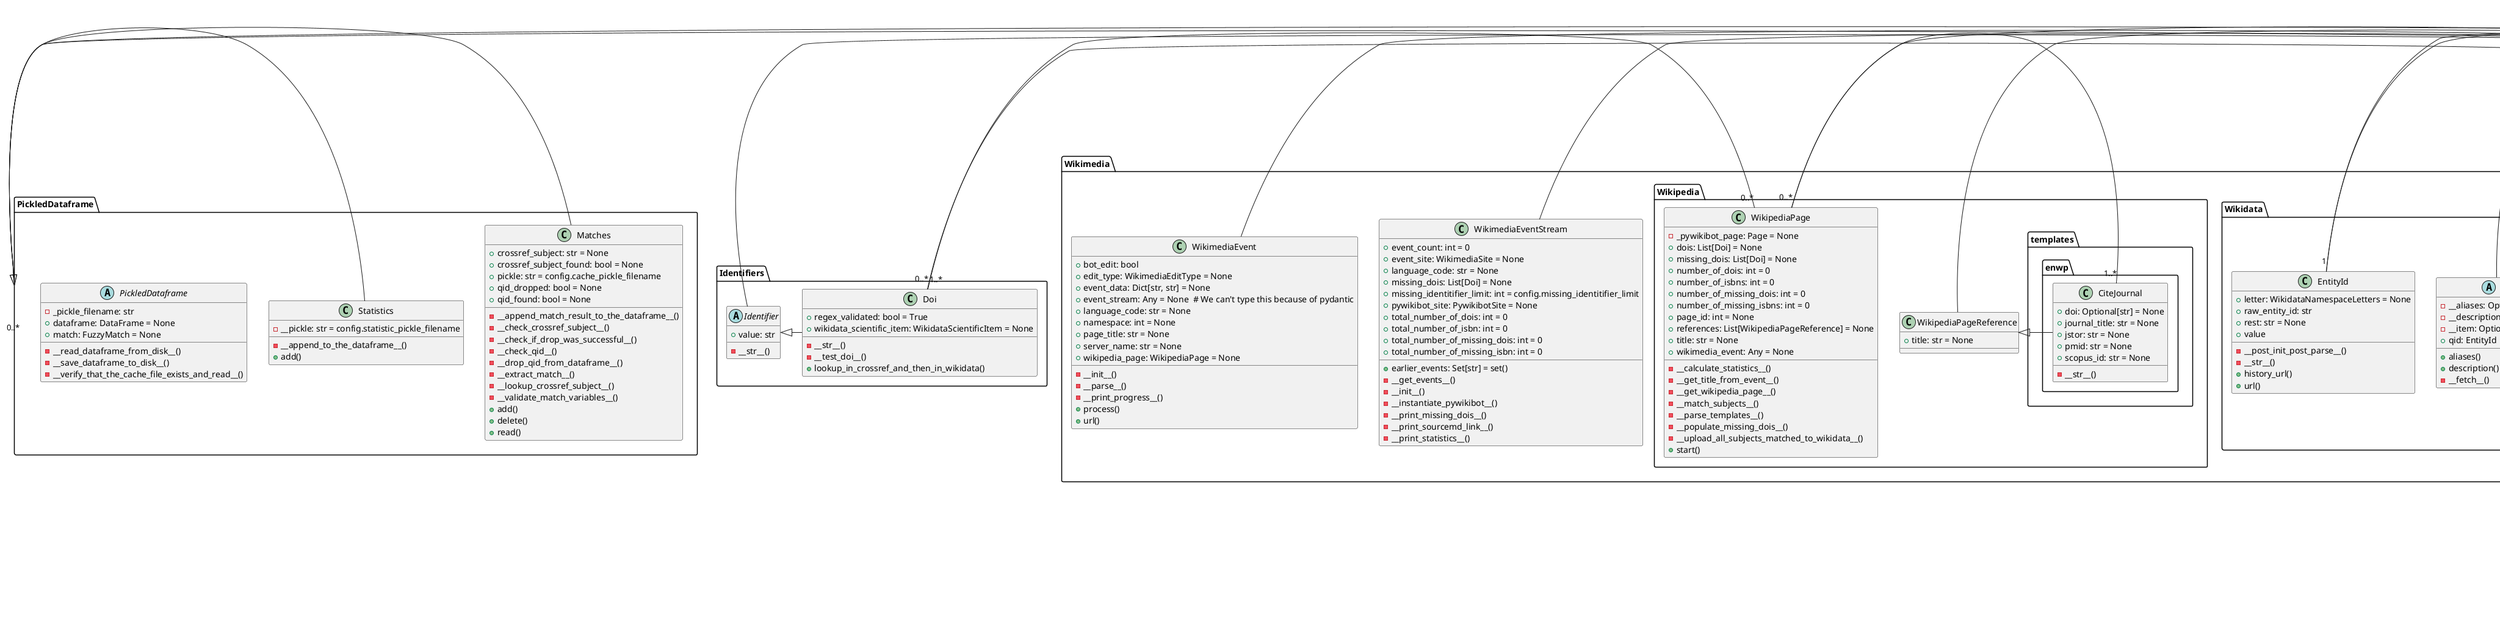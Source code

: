 @startuml
'https://plantuml.com/class-diagram

'BaseModel is not included in the hierarchy

abstract class BaseModel

package Identifiers {
    abstract class Identifier
    {
    +value: str
    -__str__()
    }
    class Doi
    {
    +regex_validated: bool = True
    +wikidata_scientific_item: WikidataScientificItem = None
    -__str__()
    -__test_doi__()
    +lookup_in_crossref_and_then_in_wikidata()
    }
}



package PickledDataframe {
    abstract class PickledDataframe
    {
    -_pickle_filename: str
    +dataframe: DataFrame = None
    +match: FuzzyMatch = None
    -__read_dataframe_from_disk__()
    -__save_dataframe_to_disk__()
    -__verify_that_the_cache_file_exists_and_read__()
    }

    class Matches
    {
    +crossref_subject: str = None
    +crossref_subject_found: bool = None
    +pickle: str = config.cache_pickle_filename
    +qid_dropped: bool = None
    +qid_found: bool = None

    -__append_match_result_to_the_dataframe__()
    -__check_crossref_subject__()
    -__check_if_drop_was_successful__()
    -__check_qid__()
    -__drop_qid_from_dataframe__()
    -__extract_match__()
    -__lookup_crossref_subject__()
    -__validate_match_variables__()
    +add()
    +delete()
    +read()
    }

    class Statistics
    {
    -__pickle: str = config.statistic_pickle_filename
    -__append_to_the_dataframe__()
    +add()
    }
}

package ontology_based_ner_matcher {
    class FuzzyMatch
    {
    +alias: Optional[str]
    +approved: Optional[bool]
    +crossref_subject: Optional[str]
    +description: Optional[str]
    +edited_qid: Optional[EntityId]
    +label: Optional[str]
    +match_based_on: Optional[MatchBasedOn]
    +original_subject: Optional[str]
    +qid: Optional[EntityId]
    +split_subject: Optional[bool]
    -__str__()
    }

    class OntologyBasedNerMatcher
    {
    +crossref_subject: str
    +match: Optional[FuzzyMatch] = None
    +original_subject: str
    +split_subject: bool
    -__check_subject_and_original_subject__()
    -__calculate_scores__()
    -__enrich_cache_match__()
    -__extract_top_match_score__()
    -__extract_top_label_match_and_score__()
    -__extract_top_alias_match_and_score__()
    -__extract_top_matches__()
    -__get_first_row__()
    -__get_the_dataframe_from_config__()
    -__get_top_match__()
    -__lookup_in_cache__()
    -__lookup_scores_and_matches_in_the_ontology__()
    -__print_dataframe_head__()
    -__print_subject_information__()
    -__sort_dataframe__()
    -__validate_the_match__()
    +lookup_subject()
    }
}

package Wikimedia {
    package Wikidata {
        class EntityId
        {
        +letter: WikidataNamespaceLetters = None
        +raw_entity_id: str
        +rest: str = None
        +value
        -__post_init_post_parse__()
        -__str__()
        +history_url()
        +url()
        }

        abstract class Item
        {
        -__aliases: Optional[List[str]]
        -__description: Optional[str]
        -__item: Optional[EntityItem]
        +qid: EntityId
        +aliases()
        +description()
        -__fetch__()
        }

        class ScientificItem
        {
        +crossref: CrossrefEngine = None
        +crossref_doi: str = None
        +doi_found_in_crossref: bool = False
        +doi_found_in_wikidata: bool = False
        +number_of_subject_matches: int = 0
        +qid: EntityId = None
        +subject_matches: List[FuzzyMatch] = None
        +wikipedia_doi: str  # This is mandatory
        -__call_the_hub_api__()
        -__lookup_via_hub__()
        -__lookup_in_crossref__()
        -__upload_main_subject_using_wbi__()
        -__lookup_in_wikidata__()
        +lookup_and_match_subjects()
        +upload_subjects()
        +wikidata_doi_search_url()
        }
    }

    package Wikipedia {
        package templates {
            package enwp {

                class CiteJournal
                {
                +doi: Optional[str] = None
                +journal_title: str = None
                +jstor: str = None
                +pmid: str = None
                +scopus_id: str = None
                -__str__()
                }
            }
        }

        class WikipediaPage
        {
        -_pywikibot_page: Page = None
        +dois: List[Doi] = None
        +missing_dois: List[Doi] = None
        +number_of_dois: int = 0
        +number_of_isbns: int = 0
        +number_of_missing_dois: int = 0
        +number_of_missing_isbns: int = 0
        +page_id: int = None
        +references: List[WikipediaPageReference] = None
        +title: str = None
        +wikimedia_event: Any = None
        -__calculate_statistics__()
        -__get_title_from_event__()
        -__get_wikipedia_page__()
        -__match_subjects__()
        -__parse_templates__()
        -__populate_missing_dois__()
        -__upload_all_subjects_matched_to_wikidata__()
        +start()
        }

        class WikipediaPageReference
        {
        +title: str = None
        }
    }

    class WikimediaEventStream
    {
    +earlier_events: Set[str] = set()
    +event_count: int = 0
    +event_site: WikimediaSite = None
    +language_code: str = None
    +missing_dois: List[Doi] = None
    +missing_identitifier_limit: int = config.missing_identitifier_limit
    +pywikibot_site: PywikibotSite = None
    +total_number_of_dois: int = 0
    +total_number_of_isbn: int = 0
    +total_number_of_missing_dois: int = 0
    +total_number_of_missing_isbn: int = 0
    -__get_events__()
    -__init__()
    -__instantiate_pywikibot__()
    -__print_missing_dois__()
    -__print_sourcemd_link__()
    -__print_statistics__()
    }

    class WikimediaEvent
    {
    +bot_edit: bool
    +edit_type: WikimediaEditType = None
    +event_data: Dict[str, str] = None
    +event_stream: Any = None  # We can't type this because of pydantic
    +language_code: str = None
    +namespace: int = None
    +page_title: str = None
    +server_name: str = None
    +wikipedia_page: WikipediaPage = None
    -__init__()
    -__parse__()
    -__print_progress__()
    +process()
    +url()
    }
}

package crossref_engine {
    class CrossrefEngine
    {
    +data: Any = None
    +object_type: str = None
    +result: Any = None
    +wikipedia_doi: str
    +work: CrossrefWork = None
    -__convert_to_snake_case__()
    -__lookup_work__()
    -__parse_habanero_data__()
    +lookup_work()
    +match_subjects()
    }

    class CrossrefWork
    {
    -__isbn: Optional[List[str]]
    -__license_url: Optional[str]
    +author: Optional[List[CrossrefAuthor]]
    +doi: str
    +is_referenced_by_count: Optional[conint(ge=0)]
    +issn: Optional[List[str]]
    +issn_qid: Optional[str]
    +issued: Optional[CrossrefDateParts]
    +link: Optional[List[CrossrefLink]]
    +named_entity_recognition: NamedEntityRecognition = None
    +object_type: Optional[CrossrefEntryType]
    +original_title: Optional[List[str]]
    +pdf_urls: Optional[List[str]]
    +prefix: Optional[str]
    +published: Optional[CrossrefDateParts]
    +published_print: Optional[CrossrefDateParts]
    +publisher: Optional[str]
    +publisher_location: Optional[str]
    +reference: Optional[List[CrossrefReference]]
    +references_count: Optional[conint(ge=0)]
    +score: str
    +source: str
    +subject: Optional[List[str]]  # raw subjects
    +subtitle: Optional[List[str]]
    +title: Optional[List[Any]]
    +first_title
    +isbn_list
    +license_qid
    +number_of_subject_matches
    +references

    +raw_subjects: Optional[List[str]]
    +already_matched_qids: List[str] = None
    +subject_matches: List[FuzzyMatch] = None
    -__lookup_subjects__()
    -__str__()
    +match_subjects_to_qids()
    +parse_into_objects()
    +pretty_print()
    }
}
PickledDataframe <|- Matches
PickledDataframe <|- Statistics
Identifier <|- Doi
Item <|- ScientificItem
WikipediaPageReference <|- CiteJournal
BaseModel <|- WikipediaPage
BaseModel <|- CrossrefEngine
BaseModel <|- CrossrefWork
BaseModel <|- Item
BaseModel <|- PickledDataframe
BaseModel <|- Identifier
BaseModel <|- EntityId
BaseModel <|- WikimediaEventStream
BaseModel <|- WikimediaEvent
BaseModel <|- WikipediaPageReference
BaseModel <|- FuzzyMatch
BaseModel <|- OntologyBasedNerMatcher
'BaseModel <|-

WikipediaPage "0..*" - "1..*" Doi
WikipediaPage "0..*" - "1..*" CiteJournal
ScientificItem "0..*" - "1..*" FuzzyMatch
ScientificItem "0..*" - "1" CrossrefEngine
CrossrefEngine "0..*" - "1" CrossrefWork
Doi "0..*" - "1" ScientificItem
PickledDataframe "0..*" - "1" FuzzyMatch
OntologyBasedNerMatcher "0..*" - "1" FuzzyMatch
CrossrefWork "0..*" - "1..*" FuzzyMatch
FuzzyMatch "1" - "1" EntityId

enum MatchStatus
enum PywikibotSite
enum OntologyDataframeColumn
enum MatchBasedOn
enum CacheDataframeColumn

'enum TimeUnit {
'DAYS
'HOURS
'MINUTES
'}

@enduml